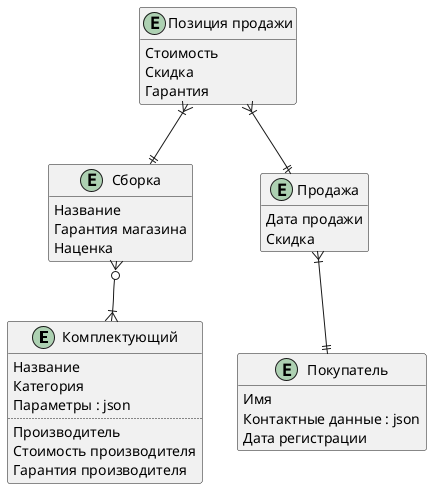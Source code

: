 ﻿@startuml
'https://plantuml.com/class-diagram

hide methods

entity "Комплектующий" as component {
    Название
    Категория
    Параметры : json
    ..
    Производитель
    Стоимость производителя
    Гарантия производителя
}

entity "Сборка" as configuration {
    Название
    Гарантия магазина
    Наценка
}
configuration }o--|{ component

entity "Покупатель" as customer {
    Имя
    Контактные данные : json
    Дата регистрации
}

entity "Продажа" as sale {
    Дата продажи
    Скидка
} 
sale }|--|| customer

entity "Позиция продажи" as salePosition {
    Стоимость
    Скидка
    Гарантия
}
salePosition }|--|| sale
salePosition }|--|| configuration

@enduml
